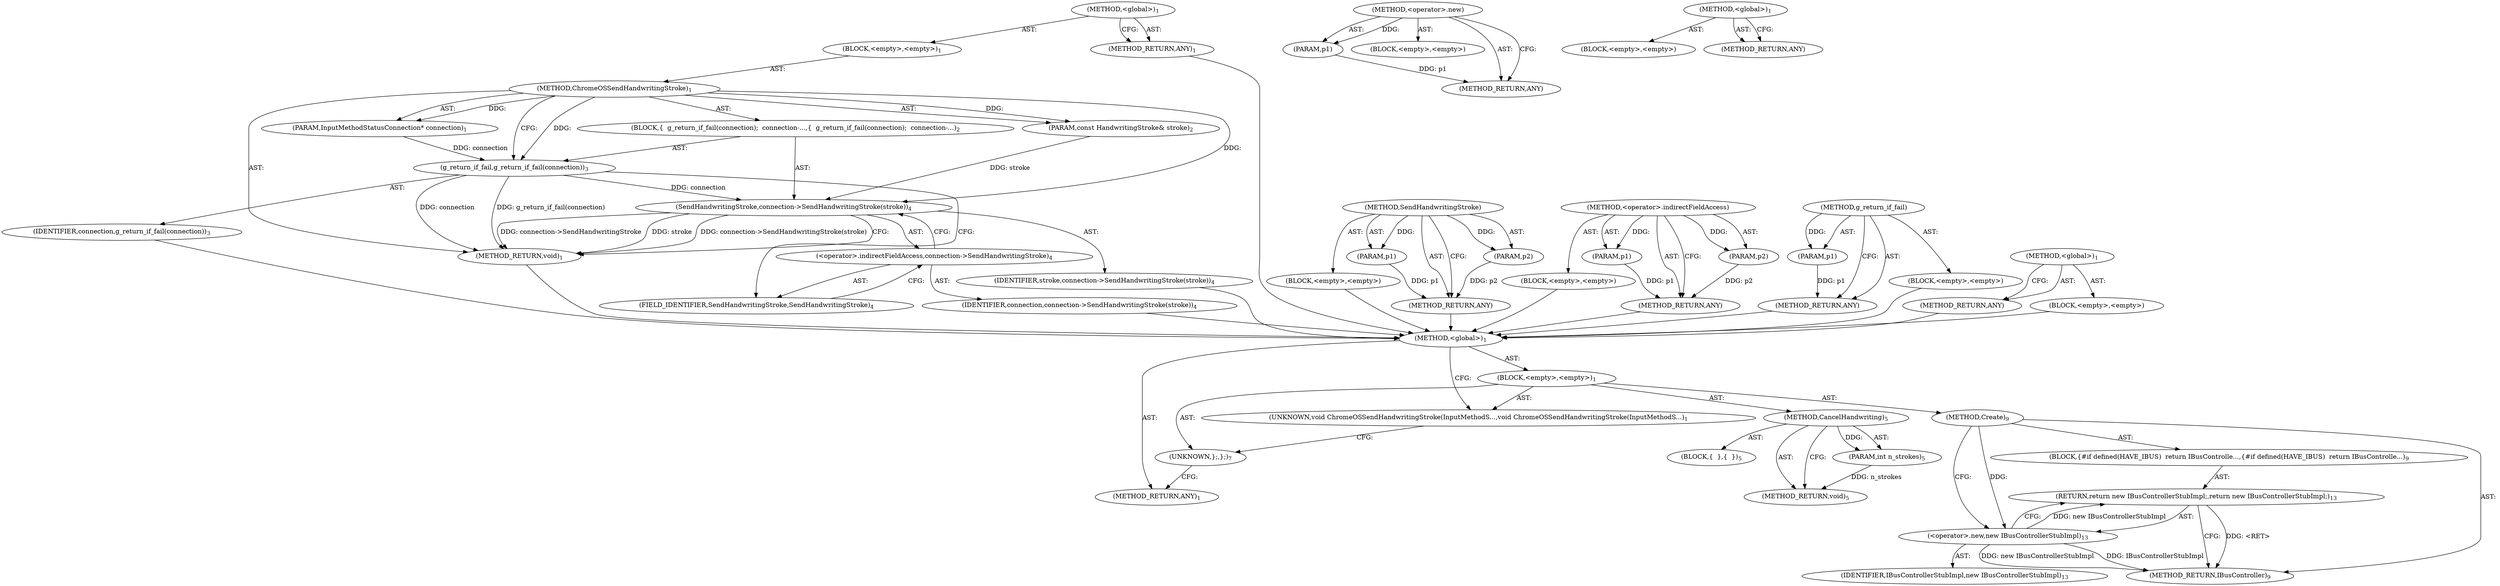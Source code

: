 digraph "Create" {
vulnerable_6 [label=<(METHOD,&lt;global&gt;)<SUB>1</SUB>>];
vulnerable_7 [label=<(BLOCK,&lt;empty&gt;,&lt;empty&gt;)<SUB>1</SUB>>];
vulnerable_8 [label=<(METHOD,ChromeOSSendHandwritingStroke)<SUB>1</SUB>>];
vulnerable_9 [label=<(PARAM,InputMethodStatusConnection* connection)<SUB>1</SUB>>];
vulnerable_10 [label=<(PARAM,const HandwritingStroke&amp; stroke)<SUB>2</SUB>>];
vulnerable_11 [label=<(BLOCK,{
  g_return_if_fail(connection);
  connection-...,{
  g_return_if_fail(connection);
  connection-...)<SUB>2</SUB>>];
vulnerable_12 [label=<(g_return_if_fail,g_return_if_fail(connection))<SUB>3</SUB>>];
vulnerable_13 [label=<(IDENTIFIER,connection,g_return_if_fail(connection))<SUB>3</SUB>>];
vulnerable_14 [label=<(SendHandwritingStroke,connection-&gt;SendHandwritingStroke(stroke))<SUB>4</SUB>>];
vulnerable_15 [label=<(&lt;operator&gt;.indirectFieldAccess,connection-&gt;SendHandwritingStroke)<SUB>4</SUB>>];
vulnerable_16 [label=<(IDENTIFIER,connection,connection-&gt;SendHandwritingStroke(stroke))<SUB>4</SUB>>];
vulnerable_17 [label=<(FIELD_IDENTIFIER,SendHandwritingStroke,SendHandwritingStroke)<SUB>4</SUB>>];
vulnerable_18 [label=<(IDENTIFIER,stroke,connection-&gt;SendHandwritingStroke(stroke))<SUB>4</SUB>>];
vulnerable_19 [label=<(METHOD_RETURN,void)<SUB>1</SUB>>];
vulnerable_21 [label=<(METHOD_RETURN,ANY)<SUB>1</SUB>>];
vulnerable_42 [label=<(METHOD,SendHandwritingStroke)>];
vulnerable_43 [label=<(PARAM,p1)>];
vulnerable_44 [label=<(PARAM,p2)>];
vulnerable_45 [label=<(BLOCK,&lt;empty&gt;,&lt;empty&gt;)>];
vulnerable_46 [label=<(METHOD_RETURN,ANY)>];
vulnerable_47 [label=<(METHOD,&lt;operator&gt;.indirectFieldAccess)>];
vulnerable_48 [label=<(PARAM,p1)>];
vulnerable_49 [label=<(PARAM,p2)>];
vulnerable_50 [label=<(BLOCK,&lt;empty&gt;,&lt;empty&gt;)>];
vulnerable_51 [label=<(METHOD_RETURN,ANY)>];
vulnerable_38 [label=<(METHOD,g_return_if_fail)>];
vulnerable_39 [label=<(PARAM,p1)>];
vulnerable_40 [label=<(BLOCK,&lt;empty&gt;,&lt;empty&gt;)>];
vulnerable_41 [label=<(METHOD_RETURN,ANY)>];
vulnerable_32 [label=<(METHOD,&lt;global&gt;)<SUB>1</SUB>>];
vulnerable_33 [label=<(BLOCK,&lt;empty&gt;,&lt;empty&gt;)>];
vulnerable_34 [label=<(METHOD_RETURN,ANY)>];
fixed_6 [label=<(METHOD,&lt;global&gt;)<SUB>1</SUB>>];
fixed_7 [label=<(BLOCK,&lt;empty&gt;,&lt;empty&gt;)<SUB>1</SUB>>];
fixed_8 [label=<(UNKNOWN,void ChromeOSSendHandwritingStroke(InputMethodS...,void ChromeOSSendHandwritingStroke(InputMethodS...)<SUB>1</SUB>>];
fixed_9 [label=<(METHOD,CancelHandwriting)<SUB>5</SUB>>];
fixed_10 [label=<(PARAM,int n_strokes)<SUB>5</SUB>>];
fixed_11 [label=<(BLOCK,{
  },{
  })<SUB>5</SUB>>];
fixed_12 [label=<(METHOD_RETURN,void)<SUB>5</SUB>>];
fixed_14 [label=<(UNKNOWN,};,};)<SUB>7</SUB>>];
fixed_15 [label=<(METHOD,Create)<SUB>9</SUB>>];
fixed_16 [label=<(BLOCK,{
#if defined(HAVE_IBUS)
  return IBusControlle...,{
#if defined(HAVE_IBUS)
  return IBusControlle...)<SUB>9</SUB>>];
fixed_17 [label=<(RETURN,return new IBusControllerStubImpl;,return new IBusControllerStubImpl;)<SUB>13</SUB>>];
fixed_18 [label=<(&lt;operator&gt;.new,new IBusControllerStubImpl)<SUB>13</SUB>>];
fixed_19 [label=<(IDENTIFIER,IBusControllerStubImpl,new IBusControllerStubImpl)<SUB>13</SUB>>];
fixed_20 [label=<(METHOD_RETURN,IBusController)<SUB>9</SUB>>];
fixed_22 [label=<(METHOD_RETURN,ANY)<SUB>1</SUB>>];
fixed_41 [label=<(METHOD,&lt;operator&gt;.new)>];
fixed_42 [label=<(PARAM,p1)>];
fixed_43 [label=<(BLOCK,&lt;empty&gt;,&lt;empty&gt;)>];
fixed_44 [label=<(METHOD_RETURN,ANY)>];
fixed_35 [label=<(METHOD,&lt;global&gt;)<SUB>1</SUB>>];
fixed_36 [label=<(BLOCK,&lt;empty&gt;,&lt;empty&gt;)>];
fixed_37 [label=<(METHOD_RETURN,ANY)>];
vulnerable_6 -> vulnerable_7  [key=0, label="AST: "];
vulnerable_6 -> vulnerable_21  [key=0, label="AST: "];
vulnerable_6 -> vulnerable_21  [key=1, label="CFG: "];
vulnerable_7 -> vulnerable_8  [key=0, label="AST: "];
vulnerable_8 -> vulnerable_9  [key=0, label="AST: "];
vulnerable_8 -> vulnerable_9  [key=1, label="DDG: "];
vulnerable_8 -> vulnerable_10  [key=0, label="AST: "];
vulnerable_8 -> vulnerable_10  [key=1, label="DDG: "];
vulnerable_8 -> vulnerable_11  [key=0, label="AST: "];
vulnerable_8 -> vulnerable_19  [key=0, label="AST: "];
vulnerable_8 -> vulnerable_12  [key=0, label="CFG: "];
vulnerable_8 -> vulnerable_12  [key=1, label="DDG: "];
vulnerable_8 -> vulnerable_14  [key=0, label="DDG: "];
vulnerable_9 -> vulnerable_12  [key=0, label="DDG: connection"];
vulnerable_10 -> vulnerable_14  [key=0, label="DDG: stroke"];
vulnerable_11 -> vulnerable_12  [key=0, label="AST: "];
vulnerable_11 -> vulnerable_14  [key=0, label="AST: "];
vulnerable_12 -> vulnerable_13  [key=0, label="AST: "];
vulnerable_12 -> vulnerable_17  [key=0, label="CFG: "];
vulnerable_12 -> vulnerable_19  [key=0, label="DDG: connection"];
vulnerable_12 -> vulnerable_19  [key=1, label="DDG: g_return_if_fail(connection)"];
vulnerable_12 -> vulnerable_14  [key=0, label="DDG: connection"];
vulnerable_13 -> fixed_6  [key=0];
vulnerable_14 -> vulnerable_15  [key=0, label="AST: "];
vulnerable_14 -> vulnerable_18  [key=0, label="AST: "];
vulnerable_14 -> vulnerable_19  [key=0, label="CFG: "];
vulnerable_14 -> vulnerable_19  [key=1, label="DDG: connection-&gt;SendHandwritingStroke"];
vulnerable_14 -> vulnerable_19  [key=2, label="DDG: stroke"];
vulnerable_14 -> vulnerable_19  [key=3, label="DDG: connection-&gt;SendHandwritingStroke(stroke)"];
vulnerable_15 -> vulnerable_16  [key=0, label="AST: "];
vulnerable_15 -> vulnerable_17  [key=0, label="AST: "];
vulnerable_15 -> vulnerable_14  [key=0, label="CFG: "];
vulnerable_16 -> fixed_6  [key=0];
vulnerable_17 -> vulnerable_15  [key=0, label="CFG: "];
vulnerable_18 -> fixed_6  [key=0];
vulnerable_19 -> fixed_6  [key=0];
vulnerable_21 -> fixed_6  [key=0];
vulnerable_42 -> vulnerable_43  [key=0, label="AST: "];
vulnerable_42 -> vulnerable_43  [key=1, label="DDG: "];
vulnerable_42 -> vulnerable_45  [key=0, label="AST: "];
vulnerable_42 -> vulnerable_44  [key=0, label="AST: "];
vulnerable_42 -> vulnerable_44  [key=1, label="DDG: "];
vulnerable_42 -> vulnerable_46  [key=0, label="AST: "];
vulnerable_42 -> vulnerable_46  [key=1, label="CFG: "];
vulnerable_43 -> vulnerable_46  [key=0, label="DDG: p1"];
vulnerable_44 -> vulnerable_46  [key=0, label="DDG: p2"];
vulnerable_45 -> fixed_6  [key=0];
vulnerable_46 -> fixed_6  [key=0];
vulnerable_47 -> vulnerable_48  [key=0, label="AST: "];
vulnerable_47 -> vulnerable_48  [key=1, label="DDG: "];
vulnerable_47 -> vulnerable_50  [key=0, label="AST: "];
vulnerable_47 -> vulnerable_49  [key=0, label="AST: "];
vulnerable_47 -> vulnerable_49  [key=1, label="DDG: "];
vulnerable_47 -> vulnerable_51  [key=0, label="AST: "];
vulnerable_47 -> vulnerable_51  [key=1, label="CFG: "];
vulnerable_48 -> vulnerable_51  [key=0, label="DDG: p1"];
vulnerable_49 -> vulnerable_51  [key=0, label="DDG: p2"];
vulnerable_50 -> fixed_6  [key=0];
vulnerable_51 -> fixed_6  [key=0];
vulnerable_38 -> vulnerable_39  [key=0, label="AST: "];
vulnerable_38 -> vulnerable_39  [key=1, label="DDG: "];
vulnerable_38 -> vulnerable_40  [key=0, label="AST: "];
vulnerable_38 -> vulnerable_41  [key=0, label="AST: "];
vulnerable_38 -> vulnerable_41  [key=1, label="CFG: "];
vulnerable_39 -> vulnerable_41  [key=0, label="DDG: p1"];
vulnerable_40 -> fixed_6  [key=0];
vulnerable_41 -> fixed_6  [key=0];
vulnerable_32 -> vulnerable_33  [key=0, label="AST: "];
vulnerable_32 -> vulnerable_34  [key=0, label="AST: "];
vulnerable_32 -> vulnerable_34  [key=1, label="CFG: "];
vulnerable_33 -> fixed_6  [key=0];
vulnerable_34 -> fixed_6  [key=0];
fixed_6 -> fixed_7  [key=0, label="AST: "];
fixed_6 -> fixed_22  [key=0, label="AST: "];
fixed_6 -> fixed_8  [key=0, label="CFG: "];
fixed_7 -> fixed_8  [key=0, label="AST: "];
fixed_7 -> fixed_9  [key=0, label="AST: "];
fixed_7 -> fixed_14  [key=0, label="AST: "];
fixed_7 -> fixed_15  [key=0, label="AST: "];
fixed_8 -> fixed_14  [key=0, label="CFG: "];
fixed_9 -> fixed_10  [key=0, label="AST: "];
fixed_9 -> fixed_10  [key=1, label="DDG: "];
fixed_9 -> fixed_11  [key=0, label="AST: "];
fixed_9 -> fixed_12  [key=0, label="AST: "];
fixed_9 -> fixed_12  [key=1, label="CFG: "];
fixed_10 -> fixed_12  [key=0, label="DDG: n_strokes"];
fixed_14 -> fixed_22  [key=0, label="CFG: "];
fixed_15 -> fixed_16  [key=0, label="AST: "];
fixed_15 -> fixed_20  [key=0, label="AST: "];
fixed_15 -> fixed_18  [key=0, label="CFG: "];
fixed_15 -> fixed_18  [key=1, label="DDG: "];
fixed_16 -> fixed_17  [key=0, label="AST: "];
fixed_17 -> fixed_18  [key=0, label="AST: "];
fixed_17 -> fixed_20  [key=0, label="CFG: "];
fixed_17 -> fixed_20  [key=1, label="DDG: &lt;RET&gt;"];
fixed_18 -> fixed_19  [key=0, label="AST: "];
fixed_18 -> fixed_17  [key=0, label="CFG: "];
fixed_18 -> fixed_17  [key=1, label="DDG: new IBusControllerStubImpl"];
fixed_18 -> fixed_20  [key=0, label="DDG: IBusControllerStubImpl"];
fixed_18 -> fixed_20  [key=1, label="DDG: new IBusControllerStubImpl"];
fixed_41 -> fixed_42  [key=0, label="AST: "];
fixed_41 -> fixed_42  [key=1, label="DDG: "];
fixed_41 -> fixed_43  [key=0, label="AST: "];
fixed_41 -> fixed_44  [key=0, label="AST: "];
fixed_41 -> fixed_44  [key=1, label="CFG: "];
fixed_42 -> fixed_44  [key=0, label="DDG: p1"];
fixed_35 -> fixed_36  [key=0, label="AST: "];
fixed_35 -> fixed_37  [key=0, label="AST: "];
fixed_35 -> fixed_37  [key=1, label="CFG: "];
}
